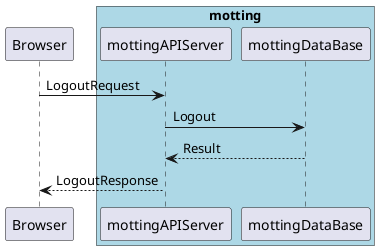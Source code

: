 @startuml logout
participant Browser
box "motting" #LightBlue
participant mottingAPIServer as api
participant mottingDataBase as apidb
end box

/'
TODO:認証及びセッション管理は今後検討する
↓構想図
https://drive.google.com/file/d/1lyd-fZWlI13jor_3-Kw_9Nf8rg3jaW39/view?usp=sharing
'/
Browser -> api: LogoutRequest
api -> apidb: Logout
apidb --> api: Result
api --> Browser: LogoutResponse
@enduml